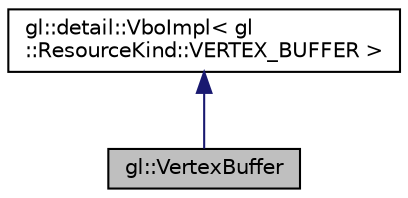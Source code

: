 digraph "gl::VertexBuffer"
{
 // LATEX_PDF_SIZE
  edge [fontname="Helvetica",fontsize="10",labelfontname="Helvetica",labelfontsize="10"];
  node [fontname="Helvetica",fontsize="10",shape=record];
  Node1 [label="gl::VertexBuffer",height=0.2,width=0.4,color="black", fillcolor="grey75", style="filled", fontcolor="black",tooltip=" "];
  Node2 -> Node1 [dir="back",color="midnightblue",fontsize="10",style="solid",fontname="Helvetica"];
  Node2 [label="gl::detail::VboImpl\< gl\l::ResourceKind::VERTEX_BUFFER \>",height=0.2,width=0.4,color="black", fillcolor="white", style="filled",URL="$classgl_1_1detail_1_1VboImpl.html",tooltip=" "];
}
